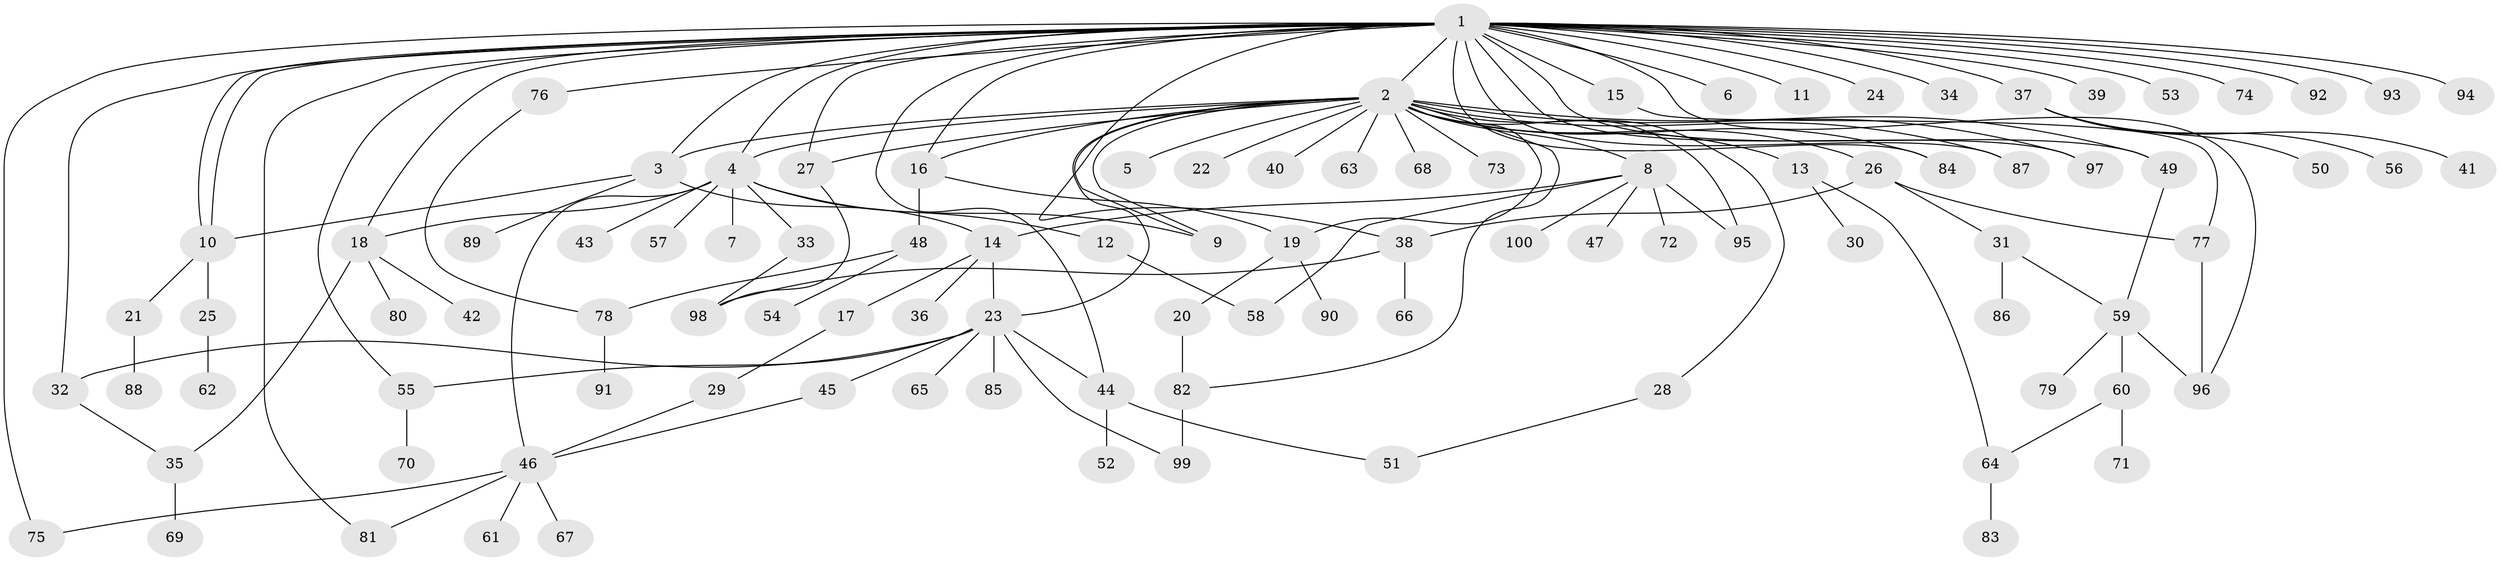 // Generated by graph-tools (version 1.1) at 2025/38/02/21/25 10:38:54]
// undirected, 100 vertices, 137 edges
graph export_dot {
graph [start="1"]
  node [color=gray90,style=filled];
  1;
  2;
  3;
  4;
  5;
  6;
  7;
  8;
  9;
  10;
  11;
  12;
  13;
  14;
  15;
  16;
  17;
  18;
  19;
  20;
  21;
  22;
  23;
  24;
  25;
  26;
  27;
  28;
  29;
  30;
  31;
  32;
  33;
  34;
  35;
  36;
  37;
  38;
  39;
  40;
  41;
  42;
  43;
  44;
  45;
  46;
  47;
  48;
  49;
  50;
  51;
  52;
  53;
  54;
  55;
  56;
  57;
  58;
  59;
  60;
  61;
  62;
  63;
  64;
  65;
  66;
  67;
  68;
  69;
  70;
  71;
  72;
  73;
  74;
  75;
  76;
  77;
  78;
  79;
  80;
  81;
  82;
  83;
  84;
  85;
  86;
  87;
  88;
  89;
  90;
  91;
  92;
  93;
  94;
  95;
  96;
  97;
  98;
  99;
  100;
  1 -- 2;
  1 -- 3;
  1 -- 4;
  1 -- 6;
  1 -- 10;
  1 -- 10;
  1 -- 11;
  1 -- 15;
  1 -- 16;
  1 -- 18;
  1 -- 24;
  1 -- 27;
  1 -- 32;
  1 -- 34;
  1 -- 37;
  1 -- 38;
  1 -- 39;
  1 -- 44;
  1 -- 49;
  1 -- 53;
  1 -- 55;
  1 -- 74;
  1 -- 75;
  1 -- 76;
  1 -- 81;
  1 -- 84;
  1 -- 87;
  1 -- 92;
  1 -- 93;
  1 -- 94;
  1 -- 96;
  1 -- 97;
  2 -- 3;
  2 -- 4;
  2 -- 5;
  2 -- 8;
  2 -- 9;
  2 -- 9;
  2 -- 13;
  2 -- 16;
  2 -- 19;
  2 -- 22;
  2 -- 23;
  2 -- 26;
  2 -- 27;
  2 -- 28;
  2 -- 40;
  2 -- 49;
  2 -- 63;
  2 -- 68;
  2 -- 73;
  2 -- 82;
  2 -- 84;
  2 -- 87;
  2 -- 95;
  2 -- 97;
  3 -- 10;
  3 -- 14;
  3 -- 89;
  4 -- 7;
  4 -- 9;
  4 -- 12;
  4 -- 18;
  4 -- 33;
  4 -- 43;
  4 -- 46;
  4 -- 57;
  8 -- 14;
  8 -- 47;
  8 -- 58;
  8 -- 72;
  8 -- 95;
  8 -- 100;
  10 -- 21;
  10 -- 25;
  12 -- 58;
  13 -- 30;
  13 -- 64;
  14 -- 17;
  14 -- 23;
  14 -- 36;
  15 -- 77;
  16 -- 19;
  16 -- 48;
  17 -- 29;
  18 -- 35;
  18 -- 42;
  18 -- 80;
  19 -- 20;
  19 -- 90;
  20 -- 82;
  21 -- 88;
  23 -- 32;
  23 -- 44;
  23 -- 45;
  23 -- 55;
  23 -- 65;
  23 -- 85;
  23 -- 99;
  25 -- 62;
  26 -- 31;
  26 -- 38;
  26 -- 77;
  27 -- 98;
  28 -- 51;
  29 -- 46;
  31 -- 59;
  31 -- 86;
  32 -- 35;
  33 -- 98;
  35 -- 69;
  37 -- 41;
  37 -- 50;
  37 -- 56;
  38 -- 66;
  38 -- 98;
  44 -- 51;
  44 -- 52;
  45 -- 46;
  46 -- 61;
  46 -- 67;
  46 -- 75;
  46 -- 81;
  48 -- 54;
  48 -- 78;
  49 -- 59;
  55 -- 70;
  59 -- 60;
  59 -- 79;
  59 -- 96;
  60 -- 64;
  60 -- 71;
  64 -- 83;
  76 -- 78;
  77 -- 96;
  78 -- 91;
  82 -- 99;
}

